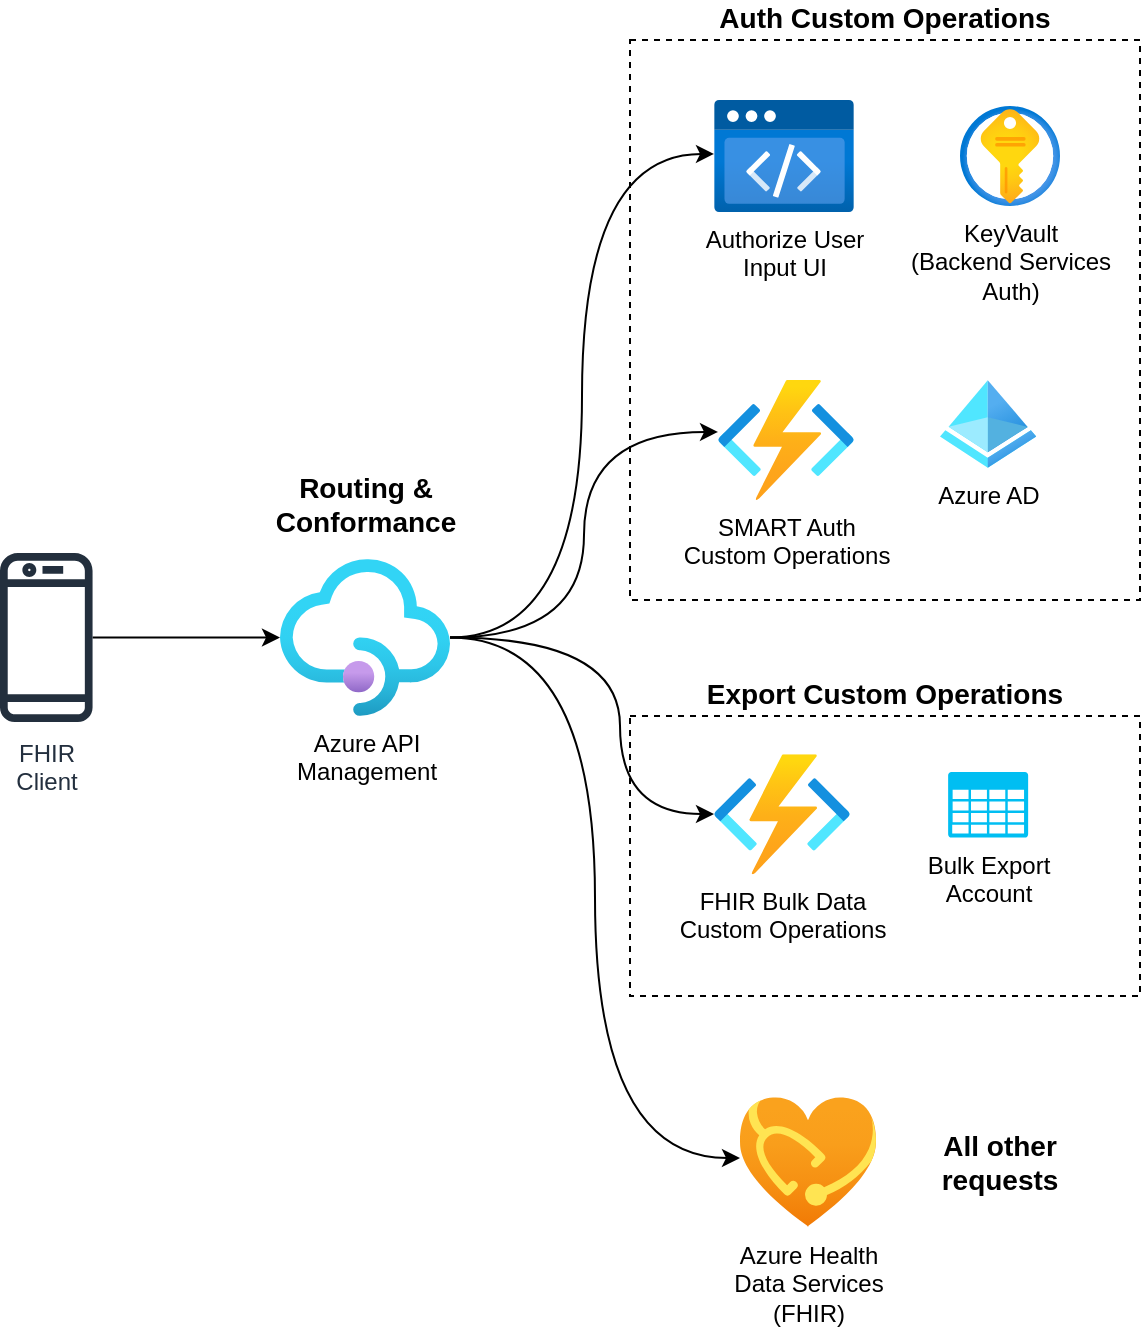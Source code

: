 <mxfile version="18.0.4" type="device"><diagram id="lz0S3DssIBxLUccR_W-F" name="Overview Architecture"><mxGraphModel dx="1554" dy="942" grid="1" gridSize="10" guides="1" tooltips="1" connect="1" arrows="1" fold="1" page="1" pageScale="1" pageWidth="850" pageHeight="1100" math="0" shadow="0"><root><mxCell id="0"/><mxCell id="1" parent="0"/><mxCell id="Fz8RPUpz27cgTwZgWFej-8" value="&lt;font style=&quot;font-size: 14px;&quot;&gt;&lt;b&gt;Auth Custom Operations&lt;/b&gt;&lt;br&gt;&lt;/font&gt;" style="rounded=0;whiteSpace=wrap;html=1;fillColor=none;dashed=1;labelPosition=center;verticalLabelPosition=top;align=center;verticalAlign=bottom;" vertex="1" parent="1"><mxGeometry x="465" y="80" width="255" height="280" as="geometry"/></mxCell><mxCell id="H9aBMDdGRjgSBEVVRe---1" value="Azure Health&lt;br&gt;Data Services&lt;br&gt;(FHIR)" style="aspect=fixed;html=1;points=[];align=center;image;fontSize=12;image=img/lib/azure2/integration/Azure_API_for_FHIR.svg;" parent="1" vertex="1"><mxGeometry x="520" y="608" width="68" height="66" as="geometry"/></mxCell><mxCell id="Fz8RPUpz27cgTwZgWFej-3" style="edgeStyle=orthogonalEdgeStyle;curved=1;orthogonalLoop=1;jettySize=auto;html=1;" edge="1" parent="1" source="H9aBMDdGRjgSBEVVRe---6" target="H9aBMDdGRjgSBEVVRe---13"><mxGeometry relative="1" as="geometry"><Array as="points"><mxPoint x="460" y="379"/><mxPoint x="460" y="467"/></Array></mxGeometry></mxCell><mxCell id="Fz8RPUpz27cgTwZgWFej-4" style="edgeStyle=orthogonalEdgeStyle;curved=1;orthogonalLoop=1;jettySize=auto;html=1;entryX=0;entryY=0.433;entryDx=0;entryDy=0;entryPerimeter=0;" edge="1" parent="1" source="H9aBMDdGRjgSBEVVRe---6" target="H9aBMDdGRjgSBEVVRe---8"><mxGeometry relative="1" as="geometry"/></mxCell><mxCell id="Fz8RPUpz27cgTwZgWFej-5" style="edgeStyle=orthogonalEdgeStyle;curved=1;orthogonalLoop=1;jettySize=auto;html=1;entryX=0;entryY=0.482;entryDx=0;entryDy=0;entryPerimeter=0;" edge="1" parent="1" source="H9aBMDdGRjgSBEVVRe---6" target="H9aBMDdGRjgSBEVVRe---16"><mxGeometry relative="1" as="geometry"/></mxCell><mxCell id="Fz8RPUpz27cgTwZgWFej-6" style="edgeStyle=orthogonalEdgeStyle;curved=1;orthogonalLoop=1;jettySize=auto;html=1;entryX=0;entryY=0.47;entryDx=0;entryDy=0;entryPerimeter=0;" edge="1" parent="1" source="H9aBMDdGRjgSBEVVRe---6" target="H9aBMDdGRjgSBEVVRe---1"><mxGeometry relative="1" as="geometry"/></mxCell><mxCell id="H9aBMDdGRjgSBEVVRe---6" value="Azure API&lt;br&gt;Management" style="aspect=fixed;html=1;points=[];align=center;image;fontSize=12;image=img/lib/azure2/app_services/API_Management_Services.svg;" parent="1" vertex="1"><mxGeometry x="290" y="339.54" width="85" height="78.46" as="geometry"/></mxCell><mxCell id="H9aBMDdGRjgSBEVVRe---8" value="SMART Auth &lt;br&gt;Custom Operations" style="aspect=fixed;html=1;points=[];align=center;image;fontSize=12;image=img/lib/azure2/compute/Function_Apps.svg;" parent="1" vertex="1"><mxGeometry x="509" y="250" width="68" height="60" as="geometry"/></mxCell><mxCell id="H9aBMDdGRjgSBEVVRe---9" style="edgeStyle=orthogonalEdgeStyle;rounded=0;orthogonalLoop=1;jettySize=auto;html=1;" parent="1" source="H9aBMDdGRjgSBEVVRe---10" target="H9aBMDdGRjgSBEVVRe---6" edge="1"><mxGeometry relative="1" as="geometry"/></mxCell><mxCell id="H9aBMDdGRjgSBEVVRe---10" value="FHIR&lt;br&gt;Client" style="sketch=0;outlineConnect=0;fontColor=#232F3E;gradientColor=none;fillColor=#232F3D;strokeColor=none;dashed=0;verticalLabelPosition=bottom;verticalAlign=top;align=center;html=1;fontSize=12;fontStyle=0;aspect=fixed;pointerEvents=1;shape=mxgraph.aws4.mobile_client;" parent="1" vertex="1"><mxGeometry x="150" y="334.74" width="46.28" height="88.05" as="geometry"/></mxCell><mxCell id="H9aBMDdGRjgSBEVVRe---13" value="FHIR Bulk Data&lt;br&gt;Custom Operations&lt;br&gt;" style="aspect=fixed;html=1;points=[];align=center;image;fontSize=12;image=img/lib/azure2/compute/Function_Apps.svg;" parent="1" vertex="1"><mxGeometry x="507" y="437.18" width="68" height="60" as="geometry"/></mxCell><mxCell id="H9aBMDdGRjgSBEVVRe---14" value="Bulk Export&lt;br&gt;Account" style="verticalLabelPosition=bottom;html=1;verticalAlign=top;align=center;strokeColor=none;fillColor=#00BEF2;shape=mxgraph.azure.storage;pointerEvents=1;" parent="1" vertex="1"><mxGeometry x="624.07" y="446" width="40" height="32.79" as="geometry"/></mxCell><mxCell id="H9aBMDdGRjgSBEVVRe---15" value="Azure AD" style="aspect=fixed;html=1;points=[];align=center;image;fontSize=12;image=img/lib/azure2/identity/Azure_Active_Directory.svg;" parent="1" vertex="1"><mxGeometry x="620" y="250" width="48.13" height="44" as="geometry"/></mxCell><mxCell id="H9aBMDdGRjgSBEVVRe---16" value="Authorize User &lt;br&gt;Input UI" style="aspect=fixed;html=1;points=[];align=center;image;fontSize=12;image=img/lib/azure2/preview/Static_Apps.svg;" parent="1" vertex="1"><mxGeometry x="507" y="110" width="70" height="56.0" as="geometry"/></mxCell><mxCell id="TPlAkS0R4kUYopnBxqfC-1" value="KeyVault&lt;br&gt;(Backend Services&lt;br&gt;Auth)" style="aspect=fixed;html=1;points=[];align=center;image;fontSize=12;image=img/lib/azure2/security/Key_Vaults.svg;" parent="1" vertex="1"><mxGeometry x="630" y="113" width="50" height="50" as="geometry"/></mxCell><mxCell id="Fz8RPUpz27cgTwZgWFej-11" value="&lt;b&gt;&lt;font style=&quot;font-size: 14px;&quot;&gt;Export Custom Operations&lt;/font&gt;&lt;/b&gt;" style="rounded=0;whiteSpace=wrap;html=1;fillColor=none;dashed=1;labelPosition=center;verticalLabelPosition=top;align=center;verticalAlign=bottom;" vertex="1" parent="1"><mxGeometry x="465" y="418" width="255" height="140" as="geometry"/></mxCell><mxCell id="Fz8RPUpz27cgTwZgWFej-14" value="&lt;b&gt;All other requests&lt;/b&gt;" style="text;html=1;strokeColor=none;fillColor=none;align=center;verticalAlign=middle;whiteSpace=wrap;rounded=0;dashed=1;fontSize=14;" vertex="1" parent="1"><mxGeometry x="620" y="626" width="60" height="30" as="geometry"/></mxCell><mxCell id="Fz8RPUpz27cgTwZgWFej-17" value="&lt;b&gt;Routing &amp;amp; Conformance&lt;/b&gt;" style="text;html=1;strokeColor=none;fillColor=none;align=center;verticalAlign=middle;whiteSpace=wrap;rounded=0;dashed=1;fontSize=14;" vertex="1" parent="1"><mxGeometry x="293.75" y="297" width="77.5" height="30" as="geometry"/></mxCell></root></mxGraphModel></diagram></mxfile>